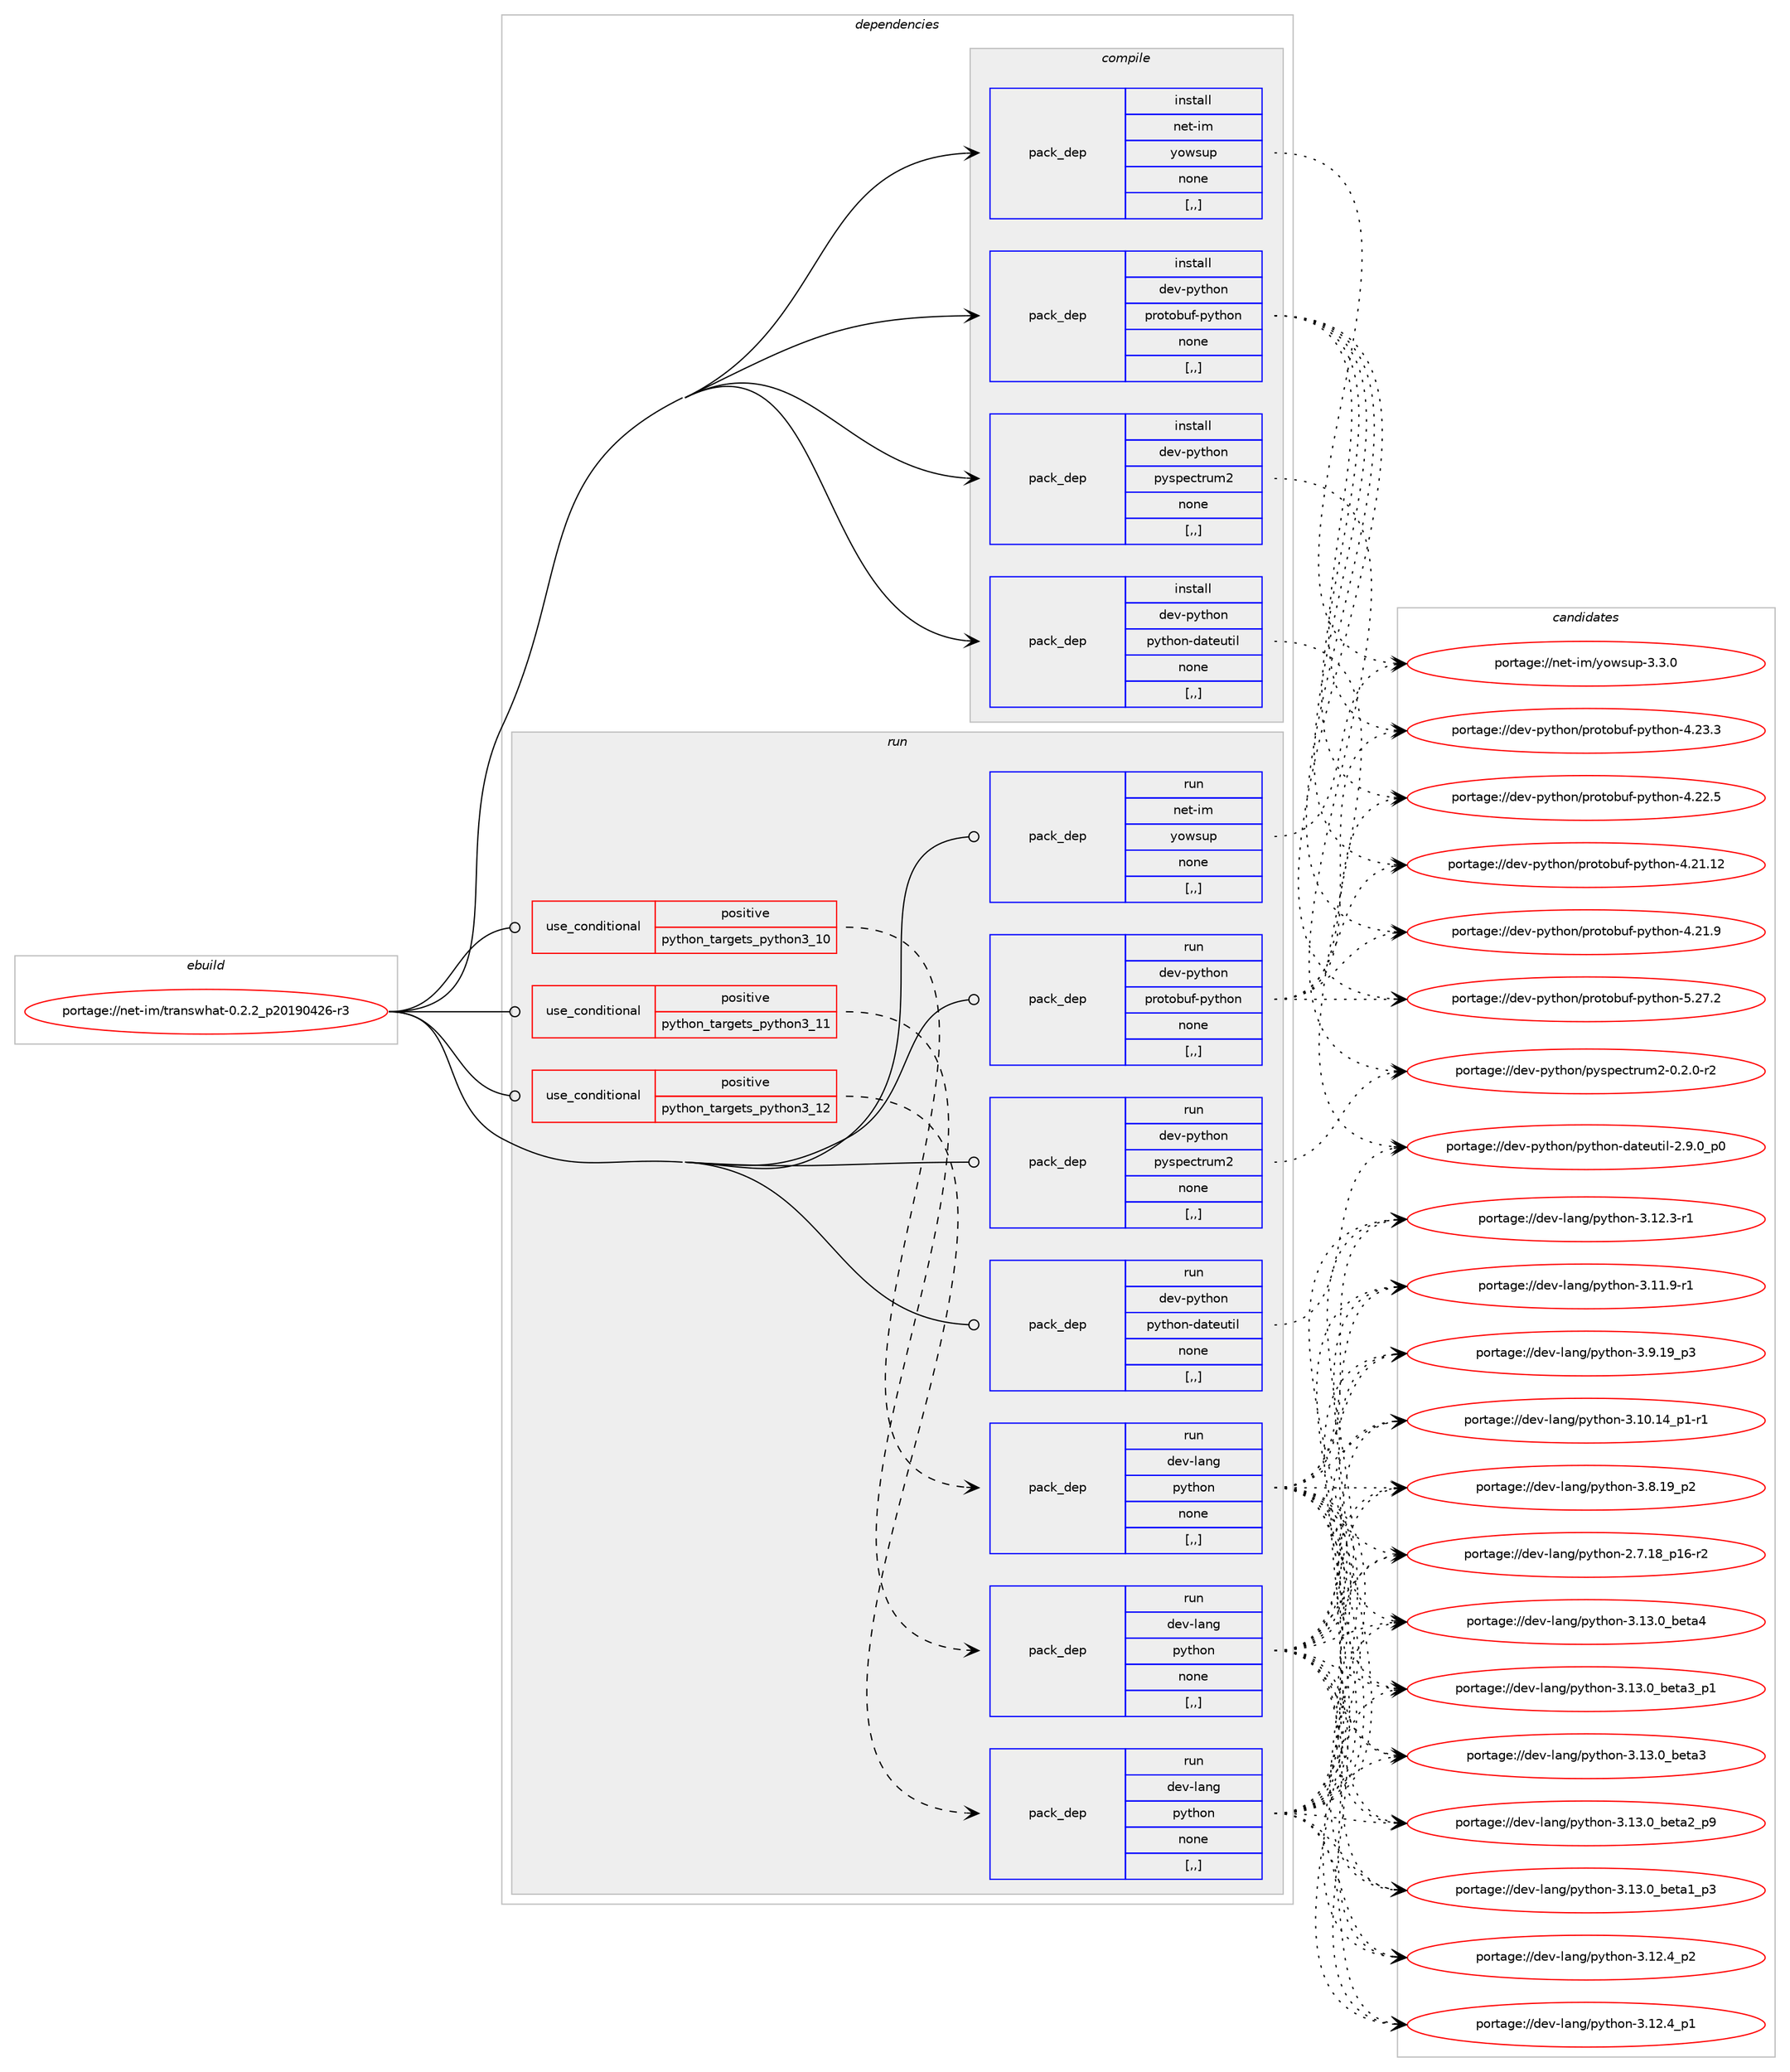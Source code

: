 digraph prolog {

# *************
# Graph options
# *************

newrank=true;
concentrate=true;
compound=true;
graph [rankdir=LR,fontname=Helvetica,fontsize=10,ranksep=1.5];#, ranksep=2.5, nodesep=0.2];
edge  [arrowhead=vee];
node  [fontname=Helvetica,fontsize=10];

# **********
# The ebuild
# **********

subgraph cluster_leftcol {
color=gray;
label=<<i>ebuild</i>>;
id [label="portage://net-im/transwhat-0.2.2_p20190426-r3", color=red, width=4, href="../net-im/transwhat-0.2.2_p20190426-r3.svg"];
}

# ****************
# The dependencies
# ****************

subgraph cluster_midcol {
color=gray;
label=<<i>dependencies</i>>;
subgraph cluster_compile {
fillcolor="#eeeeee";
style=filled;
label=<<i>compile</i>>;
subgraph pack259698 {
dependency354435 [label=<<TABLE BORDER="0" CELLBORDER="1" CELLSPACING="0" CELLPADDING="4" WIDTH="220"><TR><TD ROWSPAN="6" CELLPADDING="30">pack_dep</TD></TR><TR><TD WIDTH="110">install</TD></TR><TR><TD>dev-python</TD></TR><TR><TD>protobuf-python</TD></TR><TR><TD>none</TD></TR><TR><TD>[,,]</TD></TR></TABLE>>, shape=none, color=blue];
}
id:e -> dependency354435:w [weight=20,style="solid",arrowhead="vee"];
subgraph pack259699 {
dependency354436 [label=<<TABLE BORDER="0" CELLBORDER="1" CELLSPACING="0" CELLPADDING="4" WIDTH="220"><TR><TD ROWSPAN="6" CELLPADDING="30">pack_dep</TD></TR><TR><TD WIDTH="110">install</TD></TR><TR><TD>dev-python</TD></TR><TR><TD>pyspectrum2</TD></TR><TR><TD>none</TD></TR><TR><TD>[,,]</TD></TR></TABLE>>, shape=none, color=blue];
}
id:e -> dependency354436:w [weight=20,style="solid",arrowhead="vee"];
subgraph pack259700 {
dependency354437 [label=<<TABLE BORDER="0" CELLBORDER="1" CELLSPACING="0" CELLPADDING="4" WIDTH="220"><TR><TD ROWSPAN="6" CELLPADDING="30">pack_dep</TD></TR><TR><TD WIDTH="110">install</TD></TR><TR><TD>dev-python</TD></TR><TR><TD>python-dateutil</TD></TR><TR><TD>none</TD></TR><TR><TD>[,,]</TD></TR></TABLE>>, shape=none, color=blue];
}
id:e -> dependency354437:w [weight=20,style="solid",arrowhead="vee"];
subgraph pack259701 {
dependency354438 [label=<<TABLE BORDER="0" CELLBORDER="1" CELLSPACING="0" CELLPADDING="4" WIDTH="220"><TR><TD ROWSPAN="6" CELLPADDING="30">pack_dep</TD></TR><TR><TD WIDTH="110">install</TD></TR><TR><TD>net-im</TD></TR><TR><TD>yowsup</TD></TR><TR><TD>none</TD></TR><TR><TD>[,,]</TD></TR></TABLE>>, shape=none, color=blue];
}
id:e -> dependency354438:w [weight=20,style="solid",arrowhead="vee"];
}
subgraph cluster_compileandrun {
fillcolor="#eeeeee";
style=filled;
label=<<i>compile and run</i>>;
}
subgraph cluster_run {
fillcolor="#eeeeee";
style=filled;
label=<<i>run</i>>;
subgraph cond92124 {
dependency354439 [label=<<TABLE BORDER="0" CELLBORDER="1" CELLSPACING="0" CELLPADDING="4"><TR><TD ROWSPAN="3" CELLPADDING="10">use_conditional</TD></TR><TR><TD>positive</TD></TR><TR><TD>python_targets_python3_10</TD></TR></TABLE>>, shape=none, color=red];
subgraph pack259702 {
dependency354440 [label=<<TABLE BORDER="0" CELLBORDER="1" CELLSPACING="0" CELLPADDING="4" WIDTH="220"><TR><TD ROWSPAN="6" CELLPADDING="30">pack_dep</TD></TR><TR><TD WIDTH="110">run</TD></TR><TR><TD>dev-lang</TD></TR><TR><TD>python</TD></TR><TR><TD>none</TD></TR><TR><TD>[,,]</TD></TR></TABLE>>, shape=none, color=blue];
}
dependency354439:e -> dependency354440:w [weight=20,style="dashed",arrowhead="vee"];
}
id:e -> dependency354439:w [weight=20,style="solid",arrowhead="odot"];
subgraph cond92125 {
dependency354441 [label=<<TABLE BORDER="0" CELLBORDER="1" CELLSPACING="0" CELLPADDING="4"><TR><TD ROWSPAN="3" CELLPADDING="10">use_conditional</TD></TR><TR><TD>positive</TD></TR><TR><TD>python_targets_python3_11</TD></TR></TABLE>>, shape=none, color=red];
subgraph pack259703 {
dependency354442 [label=<<TABLE BORDER="0" CELLBORDER="1" CELLSPACING="0" CELLPADDING="4" WIDTH="220"><TR><TD ROWSPAN="6" CELLPADDING="30">pack_dep</TD></TR><TR><TD WIDTH="110">run</TD></TR><TR><TD>dev-lang</TD></TR><TR><TD>python</TD></TR><TR><TD>none</TD></TR><TR><TD>[,,]</TD></TR></TABLE>>, shape=none, color=blue];
}
dependency354441:e -> dependency354442:w [weight=20,style="dashed",arrowhead="vee"];
}
id:e -> dependency354441:w [weight=20,style="solid",arrowhead="odot"];
subgraph cond92126 {
dependency354443 [label=<<TABLE BORDER="0" CELLBORDER="1" CELLSPACING="0" CELLPADDING="4"><TR><TD ROWSPAN="3" CELLPADDING="10">use_conditional</TD></TR><TR><TD>positive</TD></TR><TR><TD>python_targets_python3_12</TD></TR></TABLE>>, shape=none, color=red];
subgraph pack259704 {
dependency354444 [label=<<TABLE BORDER="0" CELLBORDER="1" CELLSPACING="0" CELLPADDING="4" WIDTH="220"><TR><TD ROWSPAN="6" CELLPADDING="30">pack_dep</TD></TR><TR><TD WIDTH="110">run</TD></TR><TR><TD>dev-lang</TD></TR><TR><TD>python</TD></TR><TR><TD>none</TD></TR><TR><TD>[,,]</TD></TR></TABLE>>, shape=none, color=blue];
}
dependency354443:e -> dependency354444:w [weight=20,style="dashed",arrowhead="vee"];
}
id:e -> dependency354443:w [weight=20,style="solid",arrowhead="odot"];
subgraph pack259705 {
dependency354445 [label=<<TABLE BORDER="0" CELLBORDER="1" CELLSPACING="0" CELLPADDING="4" WIDTH="220"><TR><TD ROWSPAN="6" CELLPADDING="30">pack_dep</TD></TR><TR><TD WIDTH="110">run</TD></TR><TR><TD>dev-python</TD></TR><TR><TD>protobuf-python</TD></TR><TR><TD>none</TD></TR><TR><TD>[,,]</TD></TR></TABLE>>, shape=none, color=blue];
}
id:e -> dependency354445:w [weight=20,style="solid",arrowhead="odot"];
subgraph pack259706 {
dependency354446 [label=<<TABLE BORDER="0" CELLBORDER="1" CELLSPACING="0" CELLPADDING="4" WIDTH="220"><TR><TD ROWSPAN="6" CELLPADDING="30">pack_dep</TD></TR><TR><TD WIDTH="110">run</TD></TR><TR><TD>dev-python</TD></TR><TR><TD>pyspectrum2</TD></TR><TR><TD>none</TD></TR><TR><TD>[,,]</TD></TR></TABLE>>, shape=none, color=blue];
}
id:e -> dependency354446:w [weight=20,style="solid",arrowhead="odot"];
subgraph pack259707 {
dependency354447 [label=<<TABLE BORDER="0" CELLBORDER="1" CELLSPACING="0" CELLPADDING="4" WIDTH="220"><TR><TD ROWSPAN="6" CELLPADDING="30">pack_dep</TD></TR><TR><TD WIDTH="110">run</TD></TR><TR><TD>dev-python</TD></TR><TR><TD>python-dateutil</TD></TR><TR><TD>none</TD></TR><TR><TD>[,,]</TD></TR></TABLE>>, shape=none, color=blue];
}
id:e -> dependency354447:w [weight=20,style="solid",arrowhead="odot"];
subgraph pack259708 {
dependency354448 [label=<<TABLE BORDER="0" CELLBORDER="1" CELLSPACING="0" CELLPADDING="4" WIDTH="220"><TR><TD ROWSPAN="6" CELLPADDING="30">pack_dep</TD></TR><TR><TD WIDTH="110">run</TD></TR><TR><TD>net-im</TD></TR><TR><TD>yowsup</TD></TR><TR><TD>none</TD></TR><TR><TD>[,,]</TD></TR></TABLE>>, shape=none, color=blue];
}
id:e -> dependency354448:w [weight=20,style="solid",arrowhead="odot"];
}
}

# **************
# The candidates
# **************

subgraph cluster_choices {
rank=same;
color=gray;
label=<<i>candidates</i>>;

subgraph choice259698 {
color=black;
nodesep=1;
choice1001011184511212111610411111047112114111116111981171024511212111610411111045534650554650 [label="portage://dev-python/protobuf-python-5.27.2", color=red, width=4,href="../dev-python/protobuf-python-5.27.2.svg"];
choice1001011184511212111610411111047112114111116111981171024511212111610411111045524650514651 [label="portage://dev-python/protobuf-python-4.23.3", color=red, width=4,href="../dev-python/protobuf-python-4.23.3.svg"];
choice1001011184511212111610411111047112114111116111981171024511212111610411111045524650504653 [label="portage://dev-python/protobuf-python-4.22.5", color=red, width=4,href="../dev-python/protobuf-python-4.22.5.svg"];
choice100101118451121211161041111104711211411111611198117102451121211161041111104552465049464950 [label="portage://dev-python/protobuf-python-4.21.12", color=red, width=4,href="../dev-python/protobuf-python-4.21.12.svg"];
choice1001011184511212111610411111047112114111116111981171024511212111610411111045524650494657 [label="portage://dev-python/protobuf-python-4.21.9", color=red, width=4,href="../dev-python/protobuf-python-4.21.9.svg"];
dependency354435:e -> choice1001011184511212111610411111047112114111116111981171024511212111610411111045534650554650:w [style=dotted,weight="100"];
dependency354435:e -> choice1001011184511212111610411111047112114111116111981171024511212111610411111045524650514651:w [style=dotted,weight="100"];
dependency354435:e -> choice1001011184511212111610411111047112114111116111981171024511212111610411111045524650504653:w [style=dotted,weight="100"];
dependency354435:e -> choice100101118451121211161041111104711211411111611198117102451121211161041111104552465049464950:w [style=dotted,weight="100"];
dependency354435:e -> choice1001011184511212111610411111047112114111116111981171024511212111610411111045524650494657:w [style=dotted,weight="100"];
}
subgraph choice259699 {
color=black;
nodesep=1;
choice100101118451121211161041111104711212111511210199116114117109504548465046484511450 [label="portage://dev-python/pyspectrum2-0.2.0-r2", color=red, width=4,href="../dev-python/pyspectrum2-0.2.0-r2.svg"];
dependency354436:e -> choice100101118451121211161041111104711212111511210199116114117109504548465046484511450:w [style=dotted,weight="100"];
}
subgraph choice259700 {
color=black;
nodesep=1;
choice100101118451121211161041111104711212111610411111045100971161011171161051084550465746489511248 [label="portage://dev-python/python-dateutil-2.9.0_p0", color=red, width=4,href="../dev-python/python-dateutil-2.9.0_p0.svg"];
dependency354437:e -> choice100101118451121211161041111104711212111610411111045100971161011171161051084550465746489511248:w [style=dotted,weight="100"];
}
subgraph choice259701 {
color=black;
nodesep=1;
choice1101011164510510947121111119115117112455146514648 [label="portage://net-im/yowsup-3.3.0", color=red, width=4,href="../net-im/yowsup-3.3.0.svg"];
dependency354438:e -> choice1101011164510510947121111119115117112455146514648:w [style=dotted,weight="100"];
}
subgraph choice259702 {
color=black;
nodesep=1;
choice1001011184510897110103471121211161041111104551464951464895981011169752 [label="portage://dev-lang/python-3.13.0_beta4", color=red, width=4,href="../dev-lang/python-3.13.0_beta4.svg"];
choice10010111845108971101034711212111610411111045514649514648959810111697519511249 [label="portage://dev-lang/python-3.13.0_beta3_p1", color=red, width=4,href="../dev-lang/python-3.13.0_beta3_p1.svg"];
choice1001011184510897110103471121211161041111104551464951464895981011169751 [label="portage://dev-lang/python-3.13.0_beta3", color=red, width=4,href="../dev-lang/python-3.13.0_beta3.svg"];
choice10010111845108971101034711212111610411111045514649514648959810111697509511257 [label="portage://dev-lang/python-3.13.0_beta2_p9", color=red, width=4,href="../dev-lang/python-3.13.0_beta2_p9.svg"];
choice10010111845108971101034711212111610411111045514649514648959810111697499511251 [label="portage://dev-lang/python-3.13.0_beta1_p3", color=red, width=4,href="../dev-lang/python-3.13.0_beta1_p3.svg"];
choice100101118451089711010347112121116104111110455146495046529511250 [label="portage://dev-lang/python-3.12.4_p2", color=red, width=4,href="../dev-lang/python-3.12.4_p2.svg"];
choice100101118451089711010347112121116104111110455146495046529511249 [label="portage://dev-lang/python-3.12.4_p1", color=red, width=4,href="../dev-lang/python-3.12.4_p1.svg"];
choice100101118451089711010347112121116104111110455146495046514511449 [label="portage://dev-lang/python-3.12.3-r1", color=red, width=4,href="../dev-lang/python-3.12.3-r1.svg"];
choice100101118451089711010347112121116104111110455146494946574511449 [label="portage://dev-lang/python-3.11.9-r1", color=red, width=4,href="../dev-lang/python-3.11.9-r1.svg"];
choice100101118451089711010347112121116104111110455146494846495295112494511449 [label="portage://dev-lang/python-3.10.14_p1-r1", color=red, width=4,href="../dev-lang/python-3.10.14_p1-r1.svg"];
choice100101118451089711010347112121116104111110455146574649579511251 [label="portage://dev-lang/python-3.9.19_p3", color=red, width=4,href="../dev-lang/python-3.9.19_p3.svg"];
choice100101118451089711010347112121116104111110455146564649579511250 [label="portage://dev-lang/python-3.8.19_p2", color=red, width=4,href="../dev-lang/python-3.8.19_p2.svg"];
choice100101118451089711010347112121116104111110455046554649569511249544511450 [label="portage://dev-lang/python-2.7.18_p16-r2", color=red, width=4,href="../dev-lang/python-2.7.18_p16-r2.svg"];
dependency354440:e -> choice1001011184510897110103471121211161041111104551464951464895981011169752:w [style=dotted,weight="100"];
dependency354440:e -> choice10010111845108971101034711212111610411111045514649514648959810111697519511249:w [style=dotted,weight="100"];
dependency354440:e -> choice1001011184510897110103471121211161041111104551464951464895981011169751:w [style=dotted,weight="100"];
dependency354440:e -> choice10010111845108971101034711212111610411111045514649514648959810111697509511257:w [style=dotted,weight="100"];
dependency354440:e -> choice10010111845108971101034711212111610411111045514649514648959810111697499511251:w [style=dotted,weight="100"];
dependency354440:e -> choice100101118451089711010347112121116104111110455146495046529511250:w [style=dotted,weight="100"];
dependency354440:e -> choice100101118451089711010347112121116104111110455146495046529511249:w [style=dotted,weight="100"];
dependency354440:e -> choice100101118451089711010347112121116104111110455146495046514511449:w [style=dotted,weight="100"];
dependency354440:e -> choice100101118451089711010347112121116104111110455146494946574511449:w [style=dotted,weight="100"];
dependency354440:e -> choice100101118451089711010347112121116104111110455146494846495295112494511449:w [style=dotted,weight="100"];
dependency354440:e -> choice100101118451089711010347112121116104111110455146574649579511251:w [style=dotted,weight="100"];
dependency354440:e -> choice100101118451089711010347112121116104111110455146564649579511250:w [style=dotted,weight="100"];
dependency354440:e -> choice100101118451089711010347112121116104111110455046554649569511249544511450:w [style=dotted,weight="100"];
}
subgraph choice259703 {
color=black;
nodesep=1;
choice1001011184510897110103471121211161041111104551464951464895981011169752 [label="portage://dev-lang/python-3.13.0_beta4", color=red, width=4,href="../dev-lang/python-3.13.0_beta4.svg"];
choice10010111845108971101034711212111610411111045514649514648959810111697519511249 [label="portage://dev-lang/python-3.13.0_beta3_p1", color=red, width=4,href="../dev-lang/python-3.13.0_beta3_p1.svg"];
choice1001011184510897110103471121211161041111104551464951464895981011169751 [label="portage://dev-lang/python-3.13.0_beta3", color=red, width=4,href="../dev-lang/python-3.13.0_beta3.svg"];
choice10010111845108971101034711212111610411111045514649514648959810111697509511257 [label="portage://dev-lang/python-3.13.0_beta2_p9", color=red, width=4,href="../dev-lang/python-3.13.0_beta2_p9.svg"];
choice10010111845108971101034711212111610411111045514649514648959810111697499511251 [label="portage://dev-lang/python-3.13.0_beta1_p3", color=red, width=4,href="../dev-lang/python-3.13.0_beta1_p3.svg"];
choice100101118451089711010347112121116104111110455146495046529511250 [label="portage://dev-lang/python-3.12.4_p2", color=red, width=4,href="../dev-lang/python-3.12.4_p2.svg"];
choice100101118451089711010347112121116104111110455146495046529511249 [label="portage://dev-lang/python-3.12.4_p1", color=red, width=4,href="../dev-lang/python-3.12.4_p1.svg"];
choice100101118451089711010347112121116104111110455146495046514511449 [label="portage://dev-lang/python-3.12.3-r1", color=red, width=4,href="../dev-lang/python-3.12.3-r1.svg"];
choice100101118451089711010347112121116104111110455146494946574511449 [label="portage://dev-lang/python-3.11.9-r1", color=red, width=4,href="../dev-lang/python-3.11.9-r1.svg"];
choice100101118451089711010347112121116104111110455146494846495295112494511449 [label="portage://dev-lang/python-3.10.14_p1-r1", color=red, width=4,href="../dev-lang/python-3.10.14_p1-r1.svg"];
choice100101118451089711010347112121116104111110455146574649579511251 [label="portage://dev-lang/python-3.9.19_p3", color=red, width=4,href="../dev-lang/python-3.9.19_p3.svg"];
choice100101118451089711010347112121116104111110455146564649579511250 [label="portage://dev-lang/python-3.8.19_p2", color=red, width=4,href="../dev-lang/python-3.8.19_p2.svg"];
choice100101118451089711010347112121116104111110455046554649569511249544511450 [label="portage://dev-lang/python-2.7.18_p16-r2", color=red, width=4,href="../dev-lang/python-2.7.18_p16-r2.svg"];
dependency354442:e -> choice1001011184510897110103471121211161041111104551464951464895981011169752:w [style=dotted,weight="100"];
dependency354442:e -> choice10010111845108971101034711212111610411111045514649514648959810111697519511249:w [style=dotted,weight="100"];
dependency354442:e -> choice1001011184510897110103471121211161041111104551464951464895981011169751:w [style=dotted,weight="100"];
dependency354442:e -> choice10010111845108971101034711212111610411111045514649514648959810111697509511257:w [style=dotted,weight="100"];
dependency354442:e -> choice10010111845108971101034711212111610411111045514649514648959810111697499511251:w [style=dotted,weight="100"];
dependency354442:e -> choice100101118451089711010347112121116104111110455146495046529511250:w [style=dotted,weight="100"];
dependency354442:e -> choice100101118451089711010347112121116104111110455146495046529511249:w [style=dotted,weight="100"];
dependency354442:e -> choice100101118451089711010347112121116104111110455146495046514511449:w [style=dotted,weight="100"];
dependency354442:e -> choice100101118451089711010347112121116104111110455146494946574511449:w [style=dotted,weight="100"];
dependency354442:e -> choice100101118451089711010347112121116104111110455146494846495295112494511449:w [style=dotted,weight="100"];
dependency354442:e -> choice100101118451089711010347112121116104111110455146574649579511251:w [style=dotted,weight="100"];
dependency354442:e -> choice100101118451089711010347112121116104111110455146564649579511250:w [style=dotted,weight="100"];
dependency354442:e -> choice100101118451089711010347112121116104111110455046554649569511249544511450:w [style=dotted,weight="100"];
}
subgraph choice259704 {
color=black;
nodesep=1;
choice1001011184510897110103471121211161041111104551464951464895981011169752 [label="portage://dev-lang/python-3.13.0_beta4", color=red, width=4,href="../dev-lang/python-3.13.0_beta4.svg"];
choice10010111845108971101034711212111610411111045514649514648959810111697519511249 [label="portage://dev-lang/python-3.13.0_beta3_p1", color=red, width=4,href="../dev-lang/python-3.13.0_beta3_p1.svg"];
choice1001011184510897110103471121211161041111104551464951464895981011169751 [label="portage://dev-lang/python-3.13.0_beta3", color=red, width=4,href="../dev-lang/python-3.13.0_beta3.svg"];
choice10010111845108971101034711212111610411111045514649514648959810111697509511257 [label="portage://dev-lang/python-3.13.0_beta2_p9", color=red, width=4,href="../dev-lang/python-3.13.0_beta2_p9.svg"];
choice10010111845108971101034711212111610411111045514649514648959810111697499511251 [label="portage://dev-lang/python-3.13.0_beta1_p3", color=red, width=4,href="../dev-lang/python-3.13.0_beta1_p3.svg"];
choice100101118451089711010347112121116104111110455146495046529511250 [label="portage://dev-lang/python-3.12.4_p2", color=red, width=4,href="../dev-lang/python-3.12.4_p2.svg"];
choice100101118451089711010347112121116104111110455146495046529511249 [label="portage://dev-lang/python-3.12.4_p1", color=red, width=4,href="../dev-lang/python-3.12.4_p1.svg"];
choice100101118451089711010347112121116104111110455146495046514511449 [label="portage://dev-lang/python-3.12.3-r1", color=red, width=4,href="../dev-lang/python-3.12.3-r1.svg"];
choice100101118451089711010347112121116104111110455146494946574511449 [label="portage://dev-lang/python-3.11.9-r1", color=red, width=4,href="../dev-lang/python-3.11.9-r1.svg"];
choice100101118451089711010347112121116104111110455146494846495295112494511449 [label="portage://dev-lang/python-3.10.14_p1-r1", color=red, width=4,href="../dev-lang/python-3.10.14_p1-r1.svg"];
choice100101118451089711010347112121116104111110455146574649579511251 [label="portage://dev-lang/python-3.9.19_p3", color=red, width=4,href="../dev-lang/python-3.9.19_p3.svg"];
choice100101118451089711010347112121116104111110455146564649579511250 [label="portage://dev-lang/python-3.8.19_p2", color=red, width=4,href="../dev-lang/python-3.8.19_p2.svg"];
choice100101118451089711010347112121116104111110455046554649569511249544511450 [label="portage://dev-lang/python-2.7.18_p16-r2", color=red, width=4,href="../dev-lang/python-2.7.18_p16-r2.svg"];
dependency354444:e -> choice1001011184510897110103471121211161041111104551464951464895981011169752:w [style=dotted,weight="100"];
dependency354444:e -> choice10010111845108971101034711212111610411111045514649514648959810111697519511249:w [style=dotted,weight="100"];
dependency354444:e -> choice1001011184510897110103471121211161041111104551464951464895981011169751:w [style=dotted,weight="100"];
dependency354444:e -> choice10010111845108971101034711212111610411111045514649514648959810111697509511257:w [style=dotted,weight="100"];
dependency354444:e -> choice10010111845108971101034711212111610411111045514649514648959810111697499511251:w [style=dotted,weight="100"];
dependency354444:e -> choice100101118451089711010347112121116104111110455146495046529511250:w [style=dotted,weight="100"];
dependency354444:e -> choice100101118451089711010347112121116104111110455146495046529511249:w [style=dotted,weight="100"];
dependency354444:e -> choice100101118451089711010347112121116104111110455146495046514511449:w [style=dotted,weight="100"];
dependency354444:e -> choice100101118451089711010347112121116104111110455146494946574511449:w [style=dotted,weight="100"];
dependency354444:e -> choice100101118451089711010347112121116104111110455146494846495295112494511449:w [style=dotted,weight="100"];
dependency354444:e -> choice100101118451089711010347112121116104111110455146574649579511251:w [style=dotted,weight="100"];
dependency354444:e -> choice100101118451089711010347112121116104111110455146564649579511250:w [style=dotted,weight="100"];
dependency354444:e -> choice100101118451089711010347112121116104111110455046554649569511249544511450:w [style=dotted,weight="100"];
}
subgraph choice259705 {
color=black;
nodesep=1;
choice1001011184511212111610411111047112114111116111981171024511212111610411111045534650554650 [label="portage://dev-python/protobuf-python-5.27.2", color=red, width=4,href="../dev-python/protobuf-python-5.27.2.svg"];
choice1001011184511212111610411111047112114111116111981171024511212111610411111045524650514651 [label="portage://dev-python/protobuf-python-4.23.3", color=red, width=4,href="../dev-python/protobuf-python-4.23.3.svg"];
choice1001011184511212111610411111047112114111116111981171024511212111610411111045524650504653 [label="portage://dev-python/protobuf-python-4.22.5", color=red, width=4,href="../dev-python/protobuf-python-4.22.5.svg"];
choice100101118451121211161041111104711211411111611198117102451121211161041111104552465049464950 [label="portage://dev-python/protobuf-python-4.21.12", color=red, width=4,href="../dev-python/protobuf-python-4.21.12.svg"];
choice1001011184511212111610411111047112114111116111981171024511212111610411111045524650494657 [label="portage://dev-python/protobuf-python-4.21.9", color=red, width=4,href="../dev-python/protobuf-python-4.21.9.svg"];
dependency354445:e -> choice1001011184511212111610411111047112114111116111981171024511212111610411111045534650554650:w [style=dotted,weight="100"];
dependency354445:e -> choice1001011184511212111610411111047112114111116111981171024511212111610411111045524650514651:w [style=dotted,weight="100"];
dependency354445:e -> choice1001011184511212111610411111047112114111116111981171024511212111610411111045524650504653:w [style=dotted,weight="100"];
dependency354445:e -> choice100101118451121211161041111104711211411111611198117102451121211161041111104552465049464950:w [style=dotted,weight="100"];
dependency354445:e -> choice1001011184511212111610411111047112114111116111981171024511212111610411111045524650494657:w [style=dotted,weight="100"];
}
subgraph choice259706 {
color=black;
nodesep=1;
choice100101118451121211161041111104711212111511210199116114117109504548465046484511450 [label="portage://dev-python/pyspectrum2-0.2.0-r2", color=red, width=4,href="../dev-python/pyspectrum2-0.2.0-r2.svg"];
dependency354446:e -> choice100101118451121211161041111104711212111511210199116114117109504548465046484511450:w [style=dotted,weight="100"];
}
subgraph choice259707 {
color=black;
nodesep=1;
choice100101118451121211161041111104711212111610411111045100971161011171161051084550465746489511248 [label="portage://dev-python/python-dateutil-2.9.0_p0", color=red, width=4,href="../dev-python/python-dateutil-2.9.0_p0.svg"];
dependency354447:e -> choice100101118451121211161041111104711212111610411111045100971161011171161051084550465746489511248:w [style=dotted,weight="100"];
}
subgraph choice259708 {
color=black;
nodesep=1;
choice1101011164510510947121111119115117112455146514648 [label="portage://net-im/yowsup-3.3.0", color=red, width=4,href="../net-im/yowsup-3.3.0.svg"];
dependency354448:e -> choice1101011164510510947121111119115117112455146514648:w [style=dotted,weight="100"];
}
}

}
